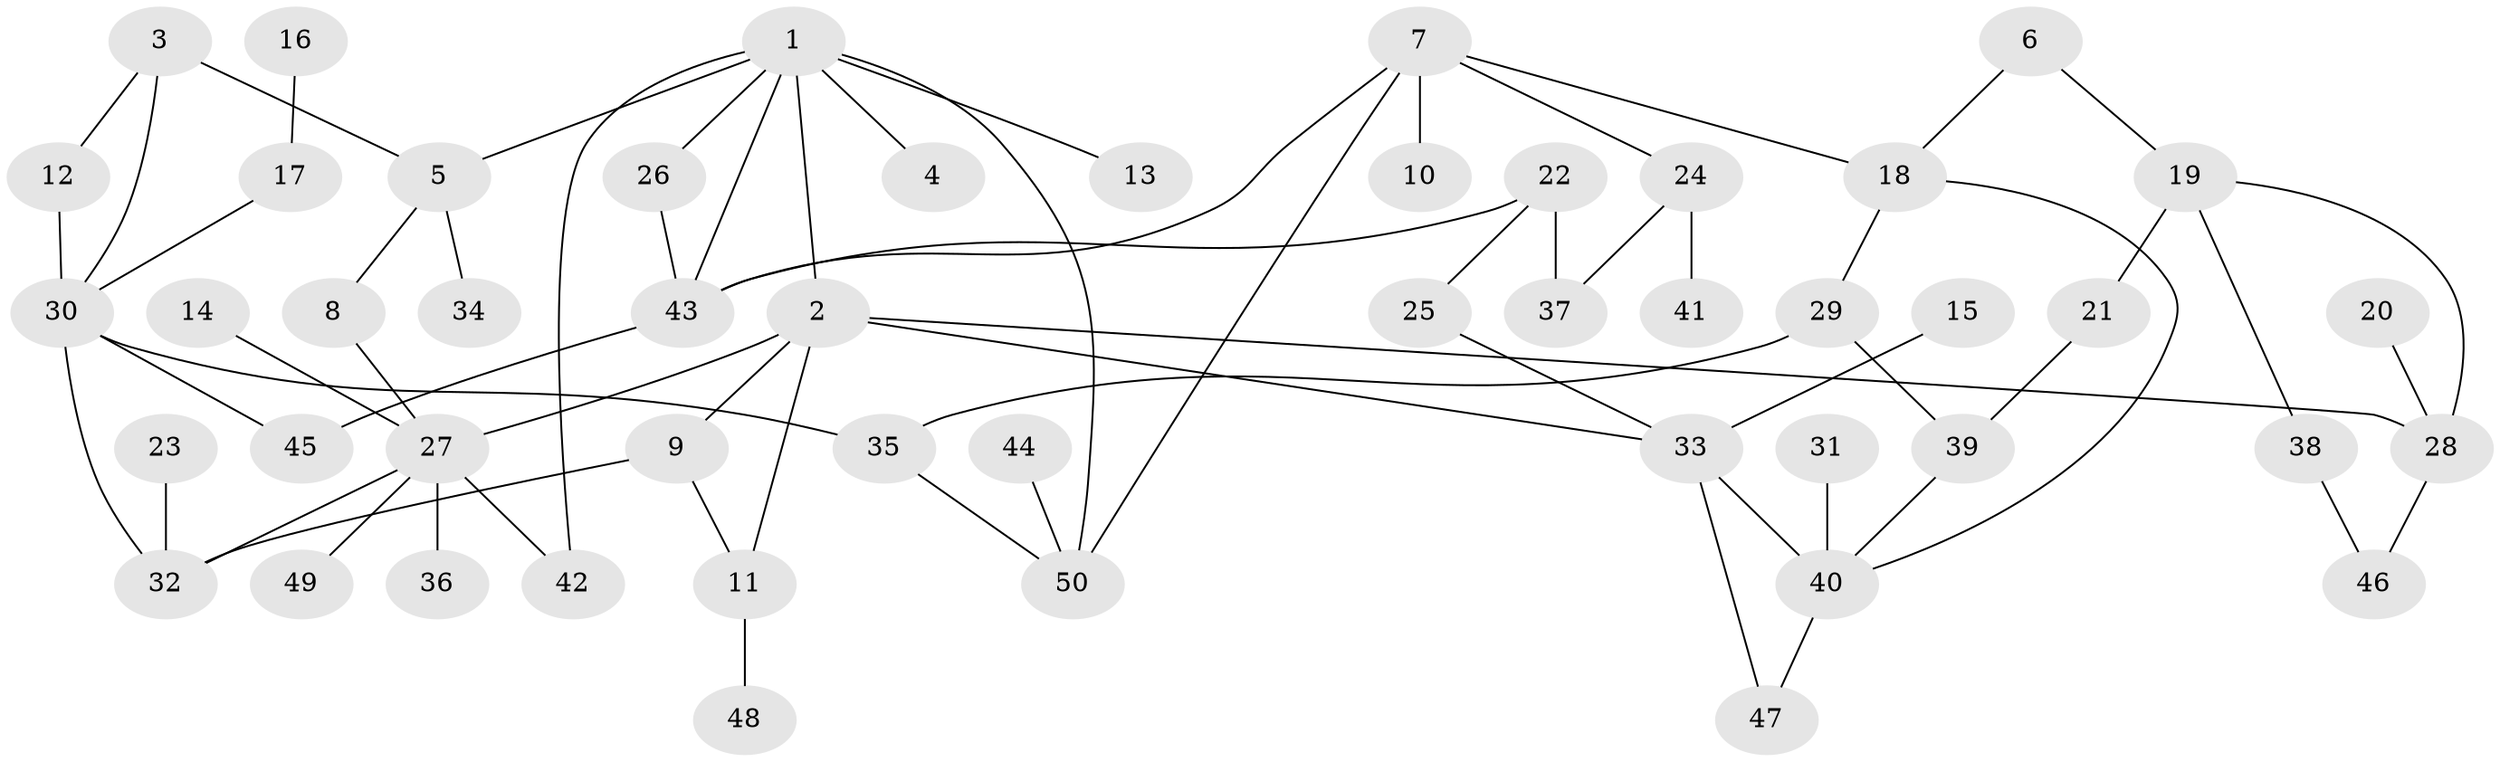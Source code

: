 // original degree distribution, {5: 0.030303030303030304, 4: 0.09090909090909091, 6: 0.04040404040404041, 3: 0.24242424242424243, 2: 0.32323232323232326, 1: 0.2727272727272727}
// Generated by graph-tools (version 1.1) at 2025/49/03/09/25 03:49:20]
// undirected, 50 vertices, 68 edges
graph export_dot {
graph [start="1"]
  node [color=gray90,style=filled];
  1;
  2;
  3;
  4;
  5;
  6;
  7;
  8;
  9;
  10;
  11;
  12;
  13;
  14;
  15;
  16;
  17;
  18;
  19;
  20;
  21;
  22;
  23;
  24;
  25;
  26;
  27;
  28;
  29;
  30;
  31;
  32;
  33;
  34;
  35;
  36;
  37;
  38;
  39;
  40;
  41;
  42;
  43;
  44;
  45;
  46;
  47;
  48;
  49;
  50;
  1 -- 2 [weight=1.0];
  1 -- 4 [weight=1.0];
  1 -- 5 [weight=1.0];
  1 -- 13 [weight=1.0];
  1 -- 26 [weight=1.0];
  1 -- 42 [weight=1.0];
  1 -- 43 [weight=1.0];
  1 -- 50 [weight=1.0];
  2 -- 9 [weight=1.0];
  2 -- 11 [weight=1.0];
  2 -- 27 [weight=2.0];
  2 -- 28 [weight=1.0];
  2 -- 33 [weight=1.0];
  3 -- 5 [weight=1.0];
  3 -- 12 [weight=1.0];
  3 -- 30 [weight=1.0];
  5 -- 8 [weight=1.0];
  5 -- 34 [weight=1.0];
  6 -- 18 [weight=1.0];
  6 -- 19 [weight=1.0];
  7 -- 10 [weight=1.0];
  7 -- 18 [weight=1.0];
  7 -- 24 [weight=1.0];
  7 -- 43 [weight=1.0];
  7 -- 50 [weight=1.0];
  8 -- 27 [weight=1.0];
  9 -- 11 [weight=1.0];
  9 -- 32 [weight=1.0];
  11 -- 48 [weight=1.0];
  12 -- 30 [weight=1.0];
  14 -- 27 [weight=1.0];
  15 -- 33 [weight=1.0];
  16 -- 17 [weight=1.0];
  17 -- 30 [weight=1.0];
  18 -- 29 [weight=1.0];
  18 -- 40 [weight=1.0];
  19 -- 21 [weight=1.0];
  19 -- 28 [weight=1.0];
  19 -- 38 [weight=1.0];
  20 -- 28 [weight=1.0];
  21 -- 39 [weight=1.0];
  22 -- 25 [weight=1.0];
  22 -- 37 [weight=1.0];
  22 -- 43 [weight=1.0];
  23 -- 32 [weight=1.0];
  24 -- 37 [weight=1.0];
  24 -- 41 [weight=1.0];
  25 -- 33 [weight=1.0];
  26 -- 43 [weight=1.0];
  27 -- 32 [weight=1.0];
  27 -- 36 [weight=1.0];
  27 -- 42 [weight=1.0];
  27 -- 49 [weight=1.0];
  28 -- 46 [weight=1.0];
  29 -- 35 [weight=1.0];
  29 -- 39 [weight=1.0];
  30 -- 32 [weight=1.0];
  30 -- 35 [weight=1.0];
  30 -- 45 [weight=1.0];
  31 -- 40 [weight=1.0];
  33 -- 40 [weight=1.0];
  33 -- 47 [weight=1.0];
  35 -- 50 [weight=1.0];
  38 -- 46 [weight=1.0];
  39 -- 40 [weight=1.0];
  40 -- 47 [weight=1.0];
  43 -- 45 [weight=1.0];
  44 -- 50 [weight=1.0];
}
